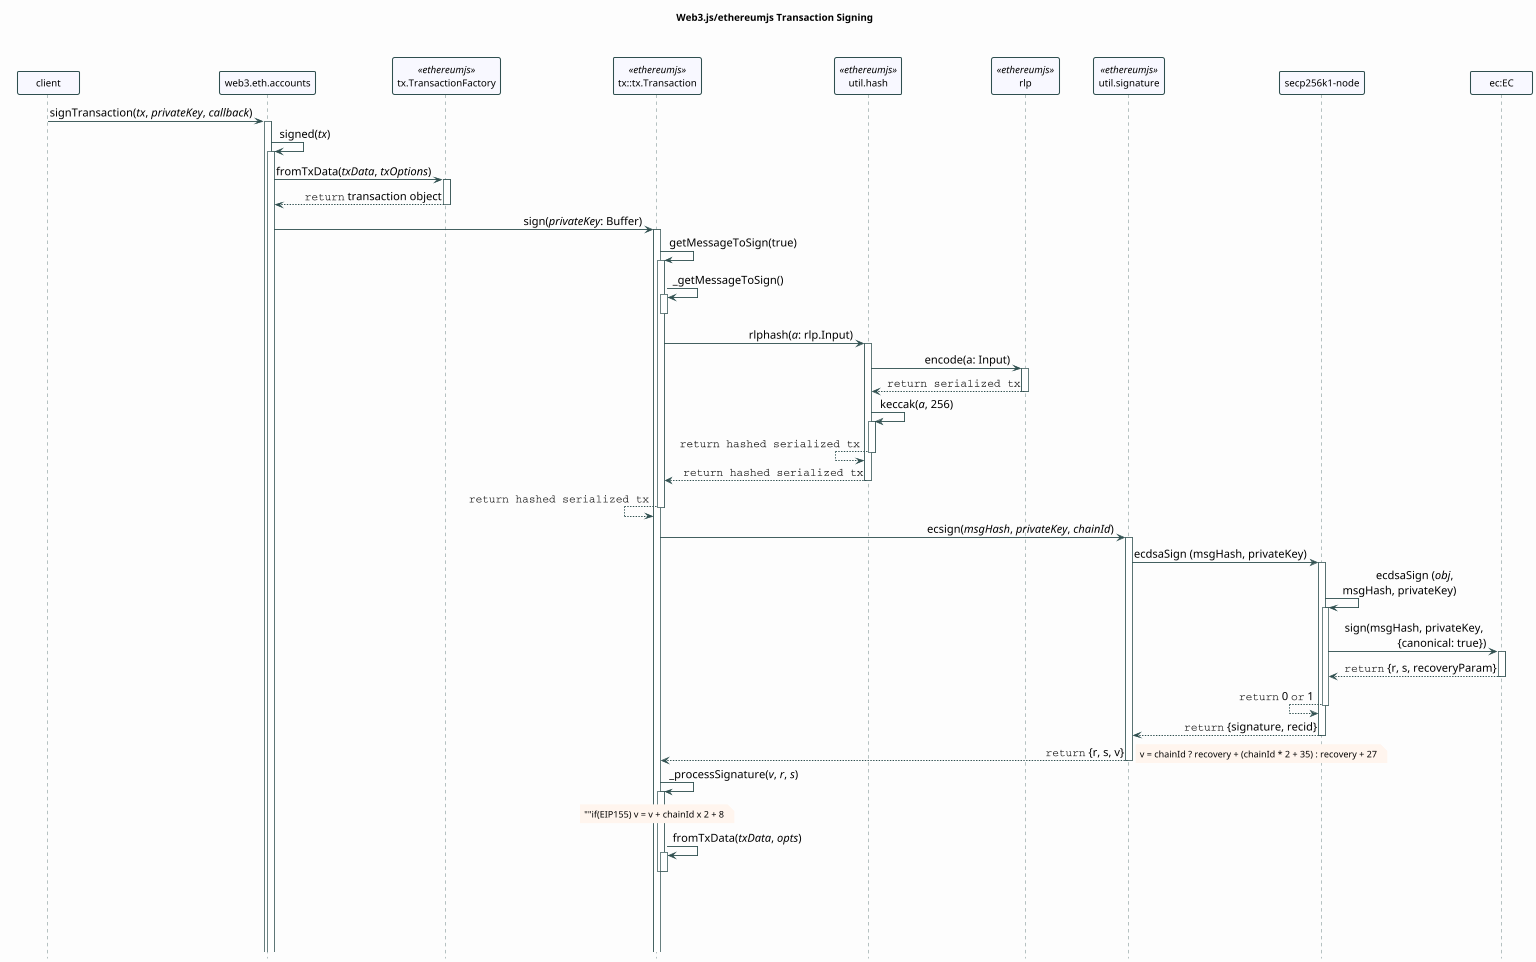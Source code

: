 @startuml

' https://plantuml.com/class-diagram
' https://plantuml.com/sequence-diagram
' https://plantuml-documentation.readthedocs.io/en/latest/formatting/all-skin-params.html
' https://plantuml-documentation.readthedocs.io/en/latest/formatting/all-skin-params.html#class
' https://plantuml.com/creole
' https://www.w3schools.com/colors/colors_names.asp

skinparam {
  'DefaultFontName Consolas
  DefaultFontName Monaco
  'DefaultFontName Lucida Console
  DefaultMonospacedFontName Consolas
  'DefaultFontStyle bold

  'BackgroundColor transparent
  BackgroundColor #fdfdfd
  PageMargin 10
  BoxPadding 100
  ParticipantPadding 20

  ArrowFontSize 16
  ArrowThickness 1
  MinClassWidth 75
  ClassFontStyle bold

  NoteBackgroundColor SeaShell
  NoteBorderColor transparent
  NoteShadowing false
}


skinparam Sequence{

  ParticipantFontName Consolas
  ArrowFontName Consolas

  DividerBorderThickness 1.5
  ReferenceBorderThickness 1.5
  MessageAlignment right

  ArrowColor DarkSlateGray
  ArrowThickness 1.3
  LifeLineBorderColor DarkSlateGray
  LifeLineBorderThickness 1.3

  ActorBorderColor DarkSlateGray
  ActorBackgroundColor GhostWhite
  ParticipantBorderColor DarkSlateGray
  ParticipantBorderThickness 1.5
  ParticipantBackgroundColor GhostWhite

  'BoxBackgroundColor transparent
  'BoxBorderColor transparent

  GroupBorderThickness 1.3
  GroupBorderColor DarkBlue
  GroupBodyBackgroundColor Azure
}

skinparam Group{
  BorderThickness 1.3
  BorderShadowing true
}

scale max 1536 width
hide Circle
hide Footbox
title Web3.js/ethereumjs Transaction Signing\n\n
'caption

participant client
participant "web3.eth.accounts" as accts
participant "tx.TransactionFactory" as factory <<ethereumjs>>
participant "tx::tx.Transaction" as tx <<ethereumjs>>
participant "util.hash" as hash <<ethereumjs>>
participant "rlp" as rlp <<ethereumjs>>
participant "util.signature" as signature <<ethereumjs>>
participant "secp256k1-node" as secp256k1
participant "ec:EC" as ec

url of accts is [[https://github.com/ChainSafe/web3.js/blob/v1.7.0/packages/web3-eth-accounts/src/index.js]]
url of factory is [[https://github.com/ethereumjs/ethereumjs-monorepo/blob/6e41fb32a4916cff53ec940d94e3c238f3c20d5f/packages/tx/src/transactionFactory.ts]]
url of tx is [[https://github.com/ethereumjs/ethereumjs-monorepo/blob/6e41fb32a4916cff53ec940d94e3c238f3c20d5f/packages/tx/src/legacyTransaction.ts]]
url of hash is [[https://github.com/ethereumjs/ethereumjs-monorepo/blob/6e41fb32a4916cff53ec940d94e3c238f3c20d5f/packages/util/src/hash.ts]]
url of rlp is [[https://github.com/ethereumjs/rlp/blob/a0fc75b76e08939d9db5162640ba4363f6ce296e/src/index.ts]]
url of signature is [[https://github.com/ethereumjs/ethereumjs-monorepo/blob/6e41fb32a4916cff53ec940d94e3c238f3c20d5f/packages/util/src/signature.ts]]
url of secp256k1 is [[https://github.com/cryptocoinjs/secp256k1-node/tree/f73cd3a2b95ec6f549a2feabfbf2b8f17b30dcc7]]
url of ec is [[https://github.com/indutny/elliptic/blob/43ac7f230069bd1575e1e4a58394a512303ba803/lib/elliptic/ec/index.js]]

client -> accts ++ [[https://github.com/ChainSafe/web3.js/blob/v1.7.0/packages/web3-eth-accounts/src/index.js#L146]] : signTransaction(//tx//, //privateKey//, //callback//)
  accts -> accts ++ [[https://github.com/ChainSafe/web3.js/blob/v1.7.0/packages/web3-eth-accounts/src/index.js#L182]] : signed(//tx//)
    accts -> factory ++ [[https://github.com/ethereumjs/ethereumjs-monorepo/blob/@ethereumjs/tx@3.3.2/packages/tx/src/transactionFactory.ts#L22]] : fromTxData(//txData//, //txOptions//)
      accts <-- factory -- : <font:courier>return</font> transaction object
    accts -> tx ++ [[https://github.com/ethereumjs/ethereumjs-monorepo/blob/@ethereumjs/tx@3.3.2/packages/tx/src/baseTransaction.ts#L282]] : sign(//privateKey//: Buffer)
      tx -> tx ++ [[https://github.com/ethereumjs/ethereumjs-monorepo/blob/6e41fb32a4916cff53ec940d94e3c238f3c20d5f/packages/tx/src/legacyTransaction.ts#L210]] : getMessageToSign(true)
        tx -> tx ++ [[https://github.com/ethereumjs/ethereumjs-monorepo/blob/6e41fb32a4916cff53ec940d94e3c238f3c20d5f/packages/tx/src/legacyTransaction.ts#L176]] : _getMessageToSign()
          tx --
        tx -> hash ++ [[https://github.com/ethereumjs/ethereumjs-monorepo/blob/6e41fb32a4916cff53ec940d94e3c238f3c20d5f/packages/util/src/hash.ts#L157]] : rlphash(//a//: rlp.Input)
          hash -> rlp ++ [[https://github.com/ethereumjs/rlp/blob/a0fc75b76e08939d9db5162640ba4363f6ce296e/src/index.ts#L14]] : encode(a: Input)
            hash <-- rlp -- : <font:courier>return serialized tx</font>
          hash -> hash ++ [[https://github.com/ethereumjs/ethereumjs-monorepo/blob/6e41fb32a4916cff53ec940d94e3c238f3c20d5f/packages/util/src/hash.ts#L12]] : keccak(//a//, 256)
            hash <-- hash -- : <font:courier>return hashed serialized tx</font>
          tx <-- hash -- : <font:courier>return hashed serialized tx</font>
        tx <-- tx -- : <font:courier>return hashed serialized tx</font>
      tx -> signature ++ [[https://github.com/ethereumjs/ethereumjs-monorepo/blob/6e41fb32a4916cff53ec940d94e3c238f3c20d5f/packages/util/src/signature.ts#L25]] : ecsign(//msgHash//, //privateKey//, //chainId//)
        signature -> secp256k1 ++ [[https://github.com/cryptocoinjs/secp256k1-node/blob/f73cd3a2b95ec6f549a2feabfbf2b8f17b30dcc7/lib/index.js#L252]] :  ecdsaSign (msgHash, privateKey)
          secp256k1 -> secp256k1 ++ [[https://github.com/cryptocoinjs/secp256k1-node/blob/f73cd3a2b95ec6f549a2feabfbf2b8f17b30dcc7/lib/elliptic.js#L302]] : ecdsaSign (//obj//, \n   msgHash, privateKey)
            secp256k1 -> ec ++ [[https://github.com/indutny/elliptic/blob/43ac7f230069bd1575e1e4a58394a512303ba803/lib/elliptic/ec/index.js#L91]] : sign(msgHash, privateKey, \n   {canonical: true})
              secp256k1 <-- ec -- : <font:courier>return</font> {r, s, recoveryParam}
            secp256k1 <-- secp256k1 -- : <font:courier>return</font> 0 <font:courier>or</font> 1
          signature <-- secp256k1 --: <font:courier>return</font> {signature, recid}
        tx <-- signature -- : <font:courier>return</font> {r, s, v}
        note right
        ""v = chainId ? recovery + (chainId * 2 + 35) : recovery + 27""
        end note
      tx -> tx ++ [[https://github.com/ethereumjs/ethereumjs-monorepo/blob/6e41fb32a4916cff53ec940d94e3c238f3c20d5f/packages/tx/src/legacyTransaction.ts#L301]] : _processSignature(//v//, //r//, //s//)
        note over tx
        ""if(EIP155) v = v + chainId x 2 + 8
        end note
        tx -> tx ++ [[https://github.com/ethereumjs/ethereumjs-monorepo/blob/6e41fb32a4916cff53ec940d94e3c238f3c20d5f/packages/tx/src/legacyTransaction.ts#L33]] : fromTxData(//txData//, //opts//)
          tx --
        tx --


||100||

@enduml


@startuml

abstract BaseTransaction


@enduml

